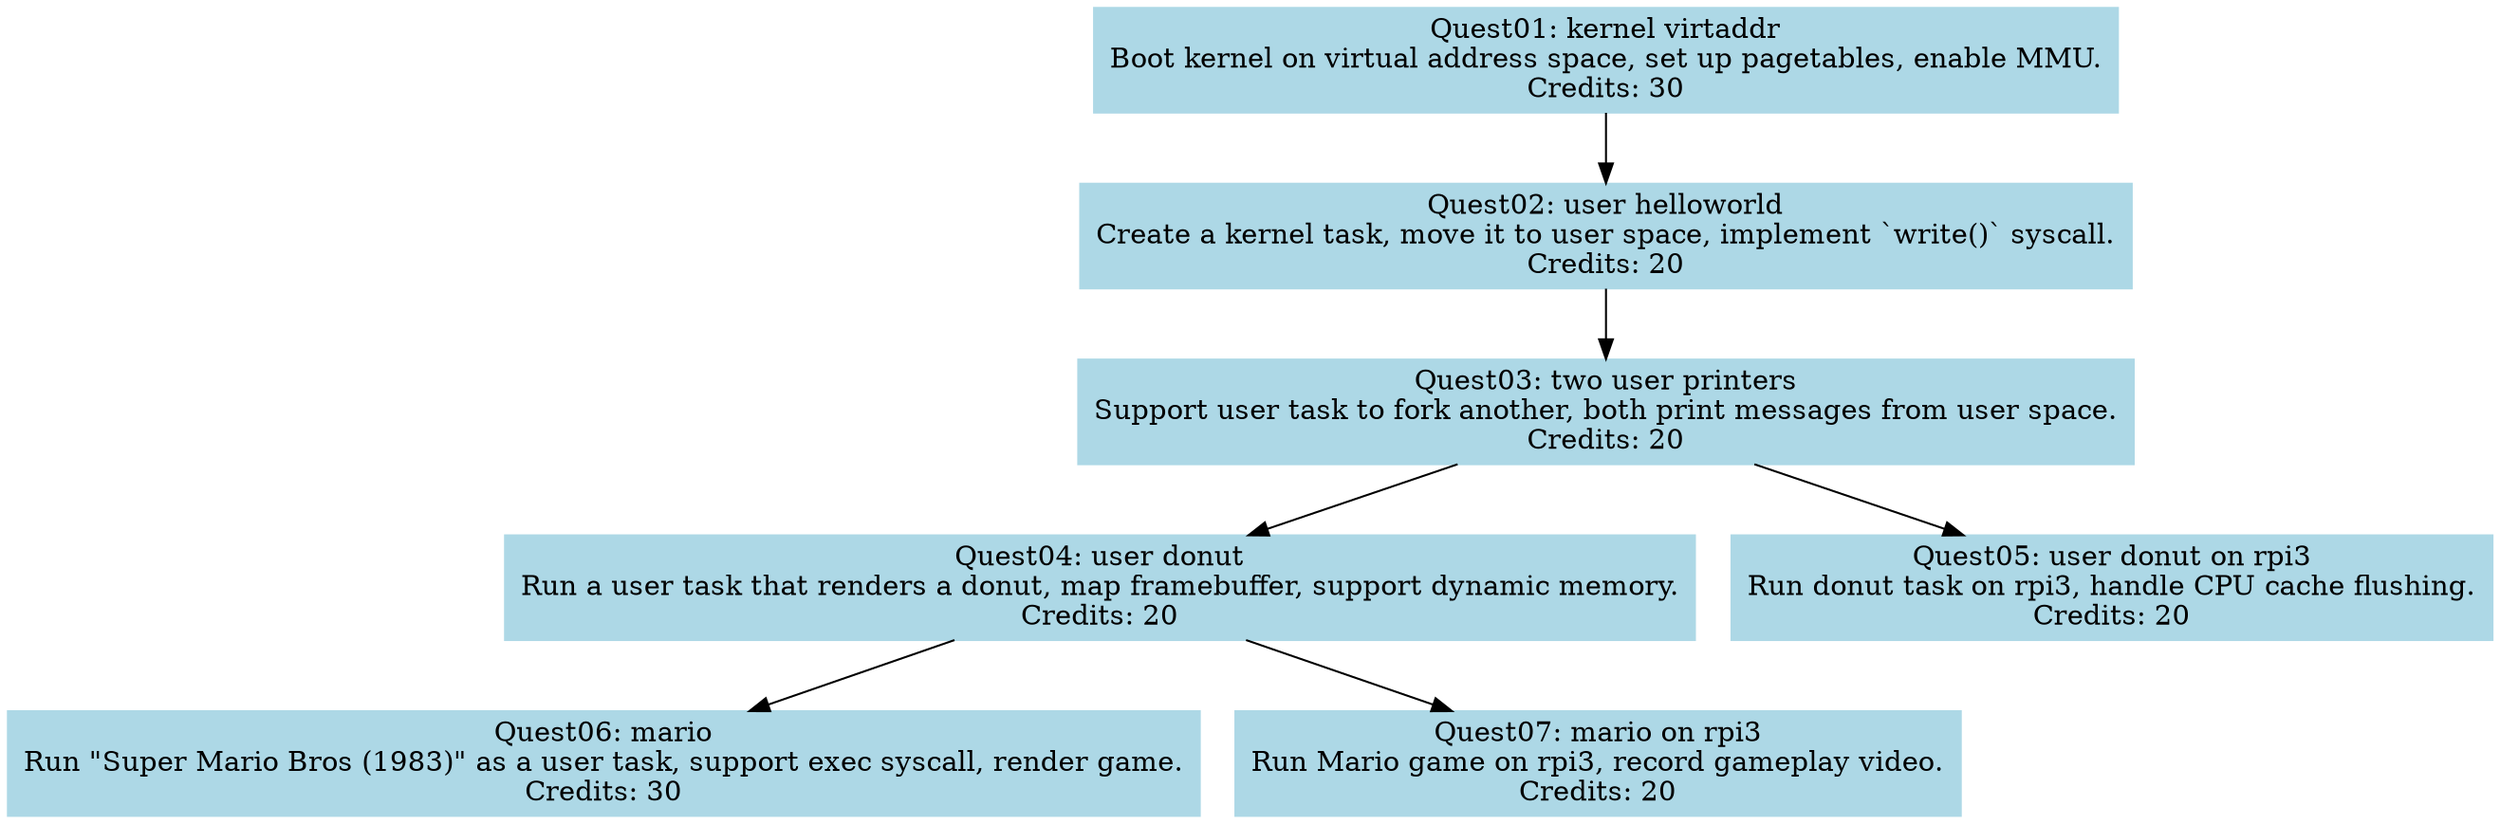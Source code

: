 // dot -Tpng quests.dot -o quests.png

// | Quest                       | Short Description                                                                 | Credits |
// |-----------------------------|-----------------------------------------------------------------------------------|---------|
// | Quest01: kernel virtaddr     | Boot kernel on virtual address space, set up pagetables, enable MMU.              |  30       |
// | Quest02: user helloworld     | Create a kernel task, move it to user space, implement `write()` syscall.         |  20       |
// | Quest03: two user printers   | Support user task to fork another, both print messages from user space.           |  20       |
// | Quest04: user donut          | Run a user task that renders a donut, map framebuffer, support dynamic memory.    |  20       |
// | Quest05: user donut on rpi3 | Run donut task on rpi3, handle CPU cache flushing.                          |    20     |
// | Quest06: mario               | Run "Super Mario Bros (1983)" as a user task, support exec syscall, render game.  |  30       |
// | Quest07: mario on rpi3| Run Mario game on rpi3, record gameplay video.                                    |   20      |


digraph QuestDependencies {
    // Define node styles
    node [shape=box, style=filled, color=lightblue];

    // Define the edges based on the relations
    quest01 -> quest02;
    quest02 -> quest03;
    quest03 -> quest04;
    quest03 -> quest05;
    quest04 -> quest06;
    quest04 -> quest07;
    
    // Define nodes with updated labels based on comments
    quest01 [label="Quest01: kernel virtaddr\nBoot kernel on virtual address space, set up pagetables, enable MMU.\nCredits: 30"];
    quest02 [label="Quest02: user helloworld\nCreate a kernel task, move it to user space, implement `write()` syscall.\nCredits: 20"];
    quest03 [label="Quest03: two user printers\nSupport user task to fork another, both print messages from user space.\nCredits: 20"];
    quest04 [label="Quest04: user donut\nRun a user task that renders a donut, map framebuffer, support dynamic memory.\nCredits: 20"];
    quest05 [label="Quest05: user donut on rpi3\nRun donut task on rpi3, handle CPU cache flushing.\nCredits: 20"];
    quest06 [label="Quest06: mario\nRun \"Super Mario Bros (1983)\" as a user task, support exec syscall, render game.\nCredits: 30"];
    quest07 [label="Quest07: mario on rpi3\nRun Mario game on rpi3, record gameplay video.\nCredits: 20"];

    // Set graph layout
    // rankdir=LR; // Left to Right layout
}